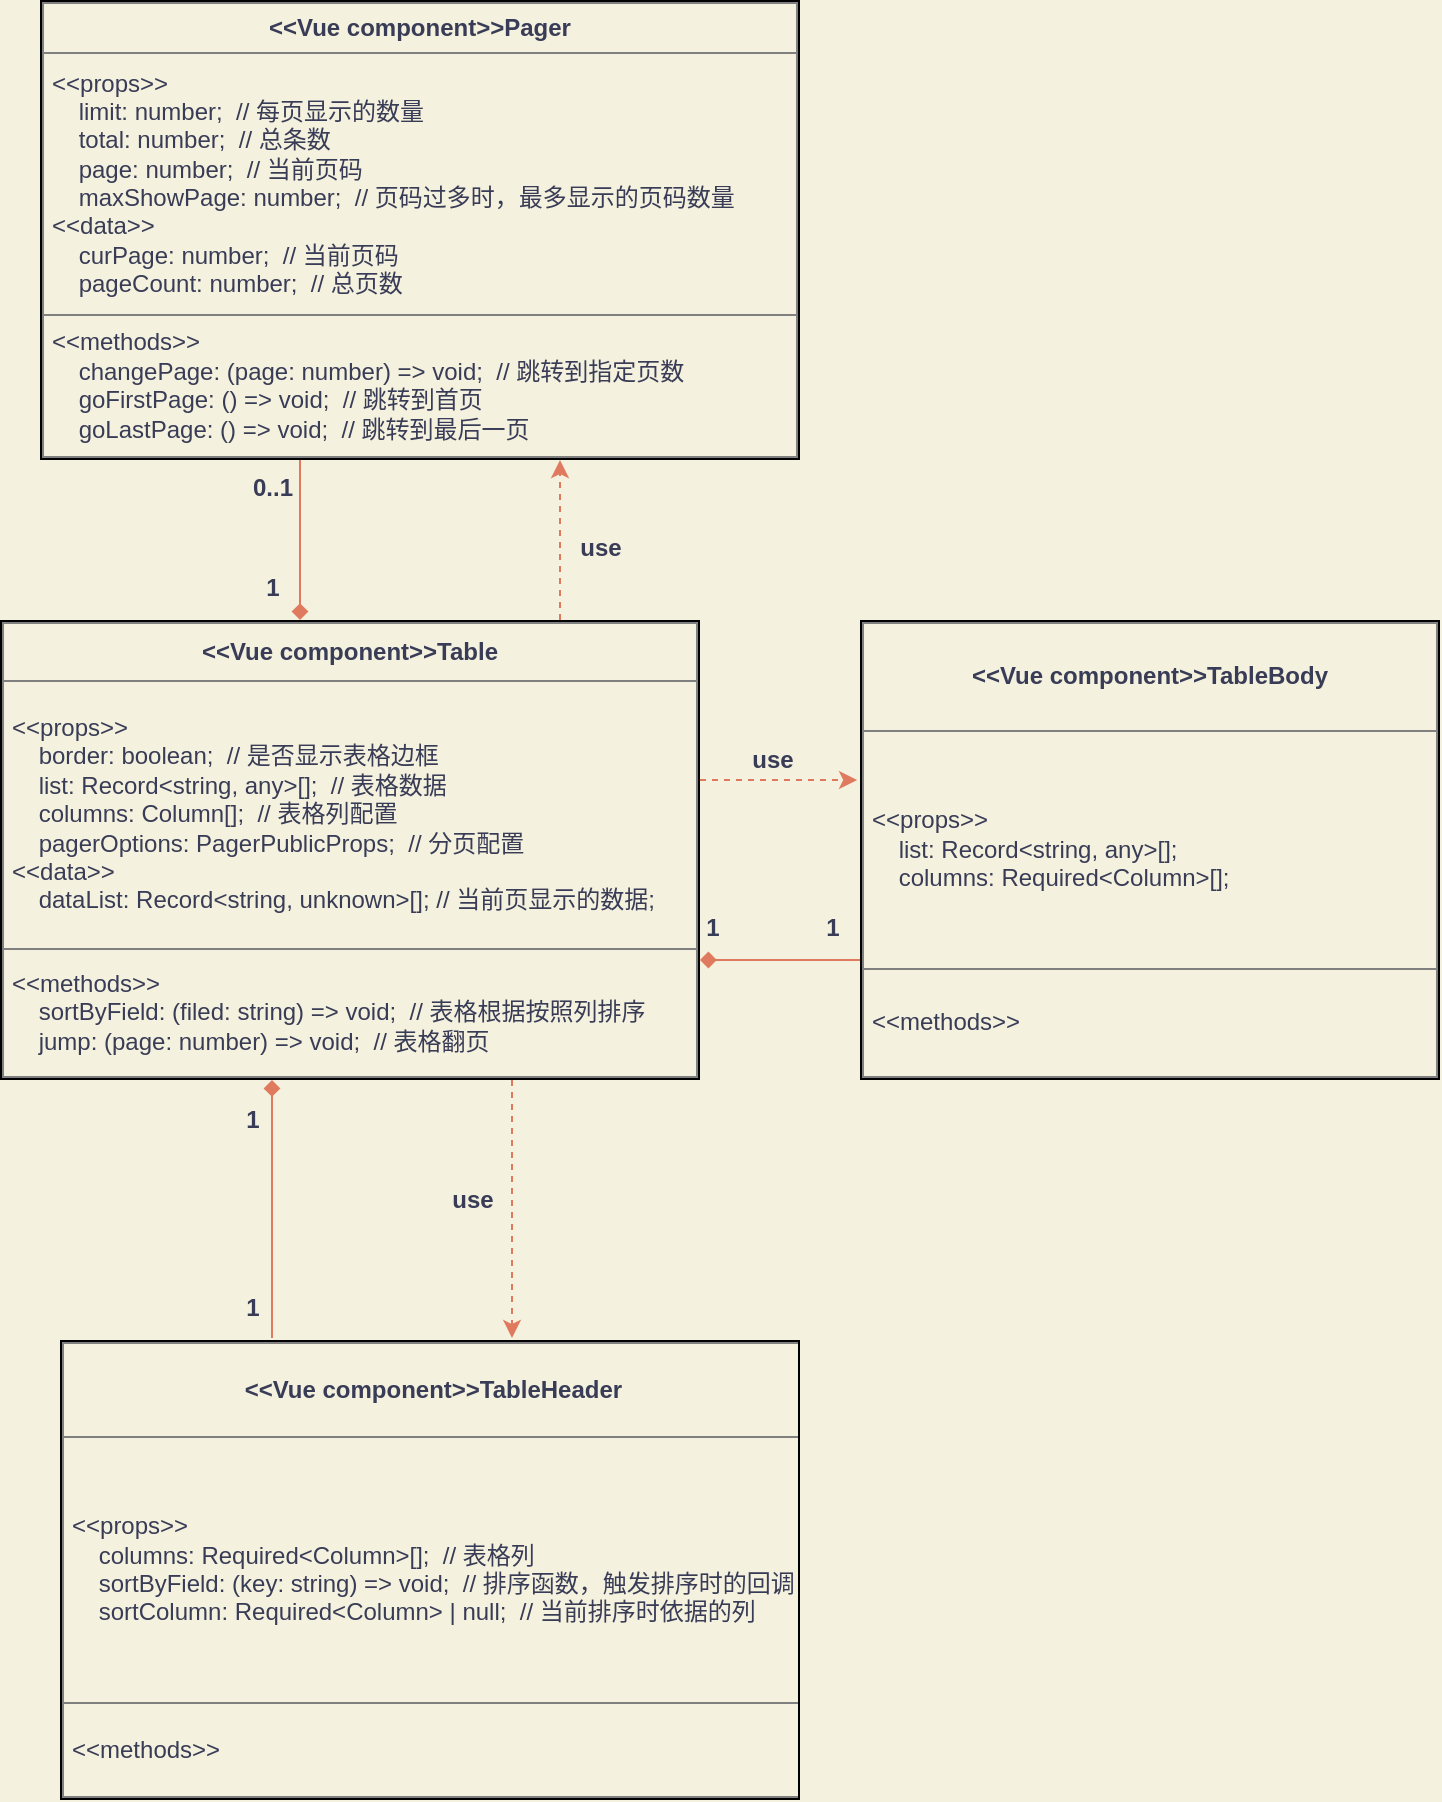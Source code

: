 <mxfile>
    <diagram id="e-KcvuYMJw2bdb7wawJA" name="Page-1">
        <mxGraphModel dx="514" dy="550" grid="1" gridSize="10" guides="1" tooltips="1" connect="1" arrows="1" fold="1" page="1" pageScale="1" pageWidth="827" pageHeight="1169" background="#F4F1DE" math="0" shadow="0">
            <root>
                <mxCell id="0"/>
                <mxCell id="1" parent="0"/>
                <mxCell id="11" value="" style="edgeStyle=orthogonalEdgeStyle;rounded=0;orthogonalLoop=1;jettySize=auto;html=1;strokeColor=#E07A5F;dashed=1;labelBackgroundColor=#F4F1DE;fontColor=#393C56;" parent="1" source="7" target="10" edge="1">
                    <mxGeometry relative="1" as="geometry">
                        <Array as="points">
                            <mxPoint x="306" y="720"/>
                            <mxPoint x="306" y="720"/>
                        </Array>
                    </mxGeometry>
                </mxCell>
                <mxCell id="20" value="" style="edgeStyle=orthogonalEdgeStyle;rounded=0;orthogonalLoop=1;jettySize=auto;html=1;dashed=1;fontSize=12;fontColor=#393C56;startArrow=none;startFill=0;endArrow=classic;endFill=1;strokeColor=#E07A5F;labelBackgroundColor=#F4F1DE;" parent="1" source="22" target="19" edge="1">
                    <mxGeometry relative="1" as="geometry">
                        <Array as="points">
                            <mxPoint x="446" y="470"/>
                            <mxPoint x="446" y="470"/>
                        </Array>
                    </mxGeometry>
                </mxCell>
                <mxCell id="24" style="edgeStyle=orthogonalEdgeStyle;rounded=0;orthogonalLoop=1;jettySize=auto;html=1;entryX=-0.005;entryY=0.348;entryDx=0;entryDy=0;fontSize=12;fontColor=#393C56;startArrow=none;startFill=0;endArrow=classic;endFill=1;strokeColor=#E07A5F;entryPerimeter=0;dashed=1;labelBackgroundColor=#F4F1DE;" parent="1" source="7" target="19" edge="1">
                    <mxGeometry relative="1" as="geometry">
                        <Array as="points">
                            <mxPoint x="416" y="500"/>
                            <mxPoint x="416" y="500"/>
                        </Array>
                    </mxGeometry>
                </mxCell>
                <mxCell id="28" value="" style="edgeStyle=orthogonalEdgeStyle;rounded=0;orthogonalLoop=1;jettySize=auto;html=1;dashed=1;fontSize=12;fontColor=#393C56;startArrow=none;startFill=0;endArrow=classic;endFill=1;strokeColor=#E07A5F;labelBackgroundColor=#F4F1DE;" parent="1" source="7" target="27" edge="1">
                    <mxGeometry relative="1" as="geometry">
                        <Array as="points">
                            <mxPoint x="330" y="360"/>
                            <mxPoint x="330" y="360"/>
                        </Array>
                    </mxGeometry>
                </mxCell>
                <mxCell id="7" value="&lt;table border=&quot;1&quot; width=&quot;100%&quot; cellpadding=&quot;4&quot; style=&quot;width: 100% ; height: 100% ; border-collapse: collapse&quot;&gt;&lt;tbody&gt;&lt;tr&gt;&lt;th align=&quot;center&quot;&gt;&lt;b&gt;&amp;lt;&amp;lt;Vue component&amp;gt;&amp;gt;Table&lt;/b&gt;&lt;/th&gt;&lt;/tr&gt;&lt;tr&gt;&lt;td&gt;&amp;lt;&amp;lt;props&amp;gt;&amp;gt;&lt;br&gt;&amp;nbsp; &amp;nbsp; border: boolean;&amp;nbsp; // 是否显示表格边框&lt;br&gt;&amp;nbsp; &amp;nbsp; list: Record&amp;lt;string, any&amp;gt;[];&amp;nbsp; // 表格数据&lt;br&gt;&amp;nbsp; &amp;nbsp; columns: Column[];&amp;nbsp; // 表格列配置&lt;br&gt;&amp;nbsp; &amp;nbsp; pagerOptions: PagerPublicProps;&amp;nbsp; // 分页配置&lt;br&gt;&amp;lt;&amp;lt;data&amp;gt;&amp;gt;&lt;br&gt;&amp;nbsp; &amp;nbsp; dataList: Record&amp;lt;string, unknown&amp;gt;[]; // 当前页显示的数据;&lt;br&gt;&lt;/td&gt;&lt;/tr&gt;&lt;tr&gt;&lt;td&gt;&amp;lt;&amp;lt;methods&amp;gt;&amp;gt;&lt;br&gt;&amp;nbsp; &amp;nbsp; sortByField: (filed: string) =&amp;gt; void;&amp;nbsp; // 表格根据按照列排序&lt;br&gt;&amp;nbsp; &amp;nbsp; jump: (page: number) =&amp;gt; void;&amp;nbsp; // 表格翻页&lt;/td&gt;&lt;/tr&gt;&lt;/tbody&gt;&lt;/table&gt;" style="text;html=1;fillColor=none;overflow=fill;fontColor=#393C56;labelBorderColor=#000000;" parent="1" vertex="1">
                    <mxGeometry x="50" y="420" width="350" height="230" as="geometry"/>
                </mxCell>
                <mxCell id="15" style="edgeStyle=orthogonalEdgeStyle;rounded=0;orthogonalLoop=1;jettySize=auto;html=1;fontSize=12;strokeColor=#E07A5F;startArrow=none;startFill=0;endArrow=diamond;endFill=1;labelBackgroundColor=#F4F1DE;fontColor=#393C56;" parent="1" source="10" edge="1">
                    <mxGeometry relative="1" as="geometry">
                        <mxPoint x="186" y="650" as="targetPoint"/>
                        <Array as="points">
                            <mxPoint x="186" y="650"/>
                        </Array>
                    </mxGeometry>
                </mxCell>
                <mxCell id="10" value="&lt;table border=&quot;1&quot; width=&quot;100%&quot; cellpadding=&quot;4&quot; style=&quot;width: 100% ; height: 100% ; border-collapse: collapse&quot;&gt;&lt;tbody&gt;&lt;tr&gt;&lt;th align=&quot;center&quot;&gt;&lt;b&gt;&amp;lt;&amp;lt;Vue component&amp;gt;&amp;gt;TableHeader&lt;/b&gt;&lt;/th&gt;&lt;/tr&gt;&lt;tr&gt;&lt;td&gt;&amp;lt;&amp;lt;props&amp;gt;&amp;gt;&lt;br&gt;&amp;nbsp; &amp;nbsp; columns: Required&amp;lt;Column&amp;gt;[];&amp;nbsp; // 表格列&lt;br&gt;&amp;nbsp; &amp;nbsp; sortByField: (key: string) =&amp;gt; void;&amp;nbsp; // 排序函数，触发排序时的回调&lt;br&gt;&amp;nbsp; &amp;nbsp; sortColumn: Required&amp;lt;Column&amp;gt; | null;&amp;nbsp; // 当前排序时依据的列&lt;/td&gt;&lt;/tr&gt;&lt;tr&gt;&lt;td&gt;&amp;lt;&amp;lt;methods&amp;gt;&amp;gt;&lt;br&gt;&lt;/td&gt;&lt;/tr&gt;&lt;/tbody&gt;&lt;/table&gt;" style="text;html=1;overflow=fill;perimeterSpacing=1;strokeWidth=0;fontColor=#393C56;labelBorderColor=#000000;" parent="1" vertex="1">
                    <mxGeometry x="80" y="780" width="370" height="230" as="geometry"/>
                </mxCell>
                <mxCell id="12" value="use" style="text;fillColor=none;html=1;fontSize=12;fontStyle=1;verticalAlign=middle;align=center;fontColor=#393C56;" parent="1" vertex="1">
                    <mxGeometry x="236" y="690" width="100" height="40" as="geometry"/>
                </mxCell>
                <mxCell id="17" value="1" style="text;strokeColor=none;fillColor=none;html=1;fontSize=12;fontStyle=1;verticalAlign=middle;align=center;fontColor=#393C56;" parent="1" vertex="1">
                    <mxGeometry x="126" y="650" width="100" height="40" as="geometry"/>
                </mxCell>
                <mxCell id="18" value="&lt;font style=&quot;font-size: 12px&quot;&gt;1&lt;/font&gt;" style="text;strokeColor=none;fillColor=none;html=1;fontSize=24;fontStyle=1;verticalAlign=middle;align=center;fontColor=#393C56;" parent="1" vertex="1">
                    <mxGeometry x="126" y="740" width="100" height="40" as="geometry"/>
                </mxCell>
                <mxCell id="21" style="edgeStyle=orthogonalEdgeStyle;rounded=0;orthogonalLoop=1;jettySize=auto;html=1;fontSize=12;fontColor=#393C56;startArrow=none;startFill=0;endArrow=diamond;endFill=1;strokeColor=#E07A5F;labelBackgroundColor=#F4F1DE;" parent="1" source="19" edge="1">
                    <mxGeometry relative="1" as="geometry">
                        <mxPoint x="400" y="590" as="targetPoint"/>
                        <Array as="points">
                            <mxPoint x="400" y="590"/>
                        </Array>
                    </mxGeometry>
                </mxCell>
                <mxCell id="19" value="&lt;table border=&quot;1&quot; width=&quot;100%&quot; cellpadding=&quot;4&quot; style=&quot;width: 100% ; height: 100% ; border-collapse: collapse&quot;&gt;&lt;tbody&gt;&lt;tr&gt;&lt;th align=&quot;center&quot;&gt;&lt;b&gt;&amp;lt;&amp;lt;Vue component&amp;gt;&amp;gt;TableBody&lt;/b&gt;&lt;/th&gt;&lt;/tr&gt;&lt;tr&gt;&lt;td&gt;&amp;lt;&amp;lt;props&amp;gt;&amp;gt;&lt;br&gt;&amp;nbsp; &amp;nbsp; list: Record&amp;lt;string, any&amp;gt;[];&lt;br&gt;&amp;nbsp; &amp;nbsp; columns: Required&amp;lt;Column&amp;gt;[];&lt;/td&gt;&lt;/tr&gt;&lt;tr&gt;&lt;td&gt;&amp;lt;&amp;lt;methods&amp;gt;&amp;gt;&lt;/td&gt;&lt;/tr&gt;&lt;/tbody&gt;&lt;/table&gt;" style="text;html=1;fillColor=none;overflow=fill;fontColor=#393C56;labelBorderColor=#000000;fontSize=12;" parent="1" vertex="1">
                    <mxGeometry x="480" y="420" width="290" height="230" as="geometry"/>
                </mxCell>
                <mxCell id="22" value="use" style="text;strokeColor=none;fillColor=none;html=1;fontSize=12;fontStyle=1;verticalAlign=middle;align=center;fontColor=#393C56;" parent="1" vertex="1">
                    <mxGeometry x="386" y="470" width="100" height="40" as="geometry"/>
                </mxCell>
                <mxCell id="25" value="&lt;font style=&quot;font-size: 12px&quot;&gt;1&lt;/font&gt;" style="text;strokeColor=none;fillColor=none;html=1;fontSize=24;fontStyle=1;verticalAlign=middle;align=center;fontColor=#393C56;" parent="1" vertex="1">
                    <mxGeometry x="356" y="550" width="100" height="40" as="geometry"/>
                </mxCell>
                <mxCell id="26" value="&lt;font style=&quot;font-size: 12px&quot;&gt;1&lt;/font&gt;" style="text;strokeColor=none;fillColor=none;html=1;fontSize=24;fontStyle=1;verticalAlign=middle;align=center;fontColor=#393C56;" parent="1" vertex="1">
                    <mxGeometry x="416" y="550" width="100" height="40" as="geometry"/>
                </mxCell>
                <mxCell id="30" style="edgeStyle=orthogonalEdgeStyle;curved=0;rounded=1;sketch=0;orthogonalLoop=1;jettySize=auto;html=1;fontColor=#393C56;strokeColor=#E07A5F;fillColor=#F2CC8F;endArrow=diamond;endFill=1;" parent="1" source="27" edge="1">
                    <mxGeometry relative="1" as="geometry">
                        <mxPoint x="200" y="420" as="targetPoint"/>
                        <Array as="points">
                            <mxPoint x="200" y="420"/>
                        </Array>
                    </mxGeometry>
                </mxCell>
                <mxCell id="27" value="&lt;table border=&quot;1&quot; width=&quot;100%&quot; cellpadding=&quot;4&quot; style=&quot;width: 100% ; height: 100% ; border-collapse: collapse&quot;&gt;&lt;tbody&gt;&lt;tr&gt;&lt;th align=&quot;center&quot;&gt;&lt;b&gt;&amp;lt;&amp;lt;Vue component&amp;gt;&amp;gt;Pager&lt;/b&gt;&lt;/th&gt;&lt;/tr&gt;&lt;tr&gt;&lt;td&gt;&amp;lt;&amp;lt;props&amp;gt;&amp;gt;&lt;br&gt;&amp;nbsp; &amp;nbsp; limit: number;&amp;nbsp; // 每页显示的数量&lt;br&gt;&amp;nbsp; &amp;nbsp; total: number;&amp;nbsp; // 总条数&lt;br&gt;&amp;nbsp; &amp;nbsp; page: number;&amp;nbsp; // 当前页码&lt;br&gt;&amp;nbsp; &amp;nbsp; maxShowPage: number;&amp;nbsp; // 页码过多时，最多显示的页码数量&lt;br&gt;&amp;lt;&amp;lt;data&amp;gt;&amp;gt;&lt;br&gt;&amp;nbsp; &amp;nbsp; curPage: number;&amp;nbsp; // 当前页码&lt;br&gt;&amp;nbsp; &amp;nbsp; pageCount: number;&amp;nbsp; // 总页数&lt;/td&gt;&lt;/tr&gt;&lt;tr&gt;&lt;td&gt;&amp;lt;&amp;lt;methods&amp;gt;&amp;gt;&lt;br&gt;&amp;nbsp; &amp;nbsp; changePage: (page: number) =&amp;gt; void;&amp;nbsp; // 跳转到指定页数&lt;br&gt;&amp;nbsp; &amp;nbsp; goFirstPage: () =&amp;gt; void;&amp;nbsp; // 跳转到首页&lt;br&gt;&amp;nbsp; &amp;nbsp; goLastPage: () =&amp;gt; void;&amp;nbsp; // 跳转到最后一页&lt;/td&gt;&lt;/tr&gt;&lt;/tbody&gt;&lt;/table&gt;" style="text;html=1;fillColor=none;overflow=fill;fontColor=#393C56;labelBorderColor=#000000;fontSize=12;" parent="1" vertex="1">
                    <mxGeometry x="70" y="110" width="380" height="230" as="geometry"/>
                </mxCell>
                <mxCell id="29" value="&lt;font style=&quot;font-size: 12px&quot;&gt;use&lt;/font&gt;" style="text;strokeColor=none;fillColor=none;html=1;fontSize=24;fontStyle=1;verticalAlign=middle;align=center;rounded=0;sketch=0;fontColor=#393C56;" parent="1" vertex="1">
                    <mxGeometry x="300" y="360" width="100" height="40" as="geometry"/>
                </mxCell>
                <mxCell id="31" value="&lt;font style=&quot;font-size: 12px&quot;&gt;0..1&lt;/font&gt;" style="text;strokeColor=none;fillColor=none;html=1;fontSize=24;fontStyle=1;verticalAlign=middle;align=center;rounded=0;sketch=0;fontColor=#393C56;" parent="1" vertex="1">
                    <mxGeometry x="136" y="330" width="100" height="40" as="geometry"/>
                </mxCell>
                <mxCell id="32" value="&lt;font style=&quot;font-size: 12px&quot;&gt;1&lt;br&gt;&lt;/font&gt;" style="text;strokeColor=none;fillColor=none;html=1;fontSize=24;fontStyle=1;verticalAlign=middle;align=center;rounded=0;sketch=0;fontColor=#393C56;" parent="1" vertex="1">
                    <mxGeometry x="136" y="380" width="100" height="40" as="geometry"/>
                </mxCell>
            </root>
        </mxGraphModel>
    </diagram>
</mxfile>
